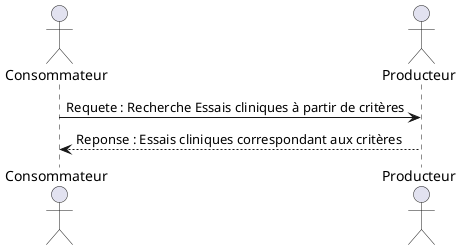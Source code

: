 @startuml flux2_1
actor Consommateur
actor Producteur
Consommateur -> Producteur: Requete : Recherche Essais cliniques à partir de critères
Producteur --> Consommateur: Reponse : Essais cliniques correspondant aux critères
@enduml